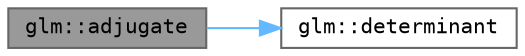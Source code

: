 digraph "glm::adjugate"
{
 // LATEX_PDF_SIZE
  bgcolor="transparent";
  edge [fontname=Terminal,fontsize=10,labelfontname=Helvetica,labelfontsize=10];
  node [fontname=Terminal,fontsize=10,shape=box,height=0.2,width=0.4];
  rankdir="LR";
  Node1 [label="glm::adjugate",height=0.2,width=0.4,color="gray40", fillcolor="grey60", style="filled", fontcolor="black",tooltip=" "];
  Node1 -> Node2 [color="steelblue1",style="solid"];
  Node2 [label="glm::determinant",height=0.2,width=0.4,color="grey40", fillcolor="white", style="filled",URL="$group__ext__matrix__integer.html#gad7928795124768e058f99dce270f5c8d",tooltip=" "];
}
